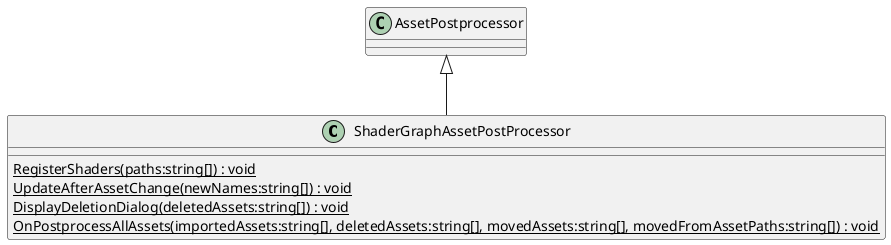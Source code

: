 @startuml
class ShaderGraphAssetPostProcessor {
    {static} RegisterShaders(paths:string[]) : void
    {static} UpdateAfterAssetChange(newNames:string[]) : void
    {static} DisplayDeletionDialog(deletedAssets:string[]) : void
    {static} OnPostprocessAllAssets(importedAssets:string[], deletedAssets:string[], movedAssets:string[], movedFromAssetPaths:string[]) : void
}
AssetPostprocessor <|-- ShaderGraphAssetPostProcessor
@enduml
